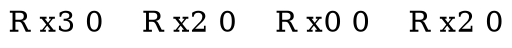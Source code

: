 digraph g {
  n0_0 [type=R,loc=3,th=0,idx=0,label="R x3 0",pos="0,0!",shape=plain];
  n3_0 [type=R,loc=2,th=3,idx=0,label="R x2 0",pos="3,0!",shape=plain];
  n2_0 [type=R,loc=0,th=2,idx=0,label="R x0 0",pos="2,0!",shape=plain];
  n1_0 [type=R,loc=2,th=1,idx=0,label="R x2 0",pos="1,0!",shape=plain];
}
